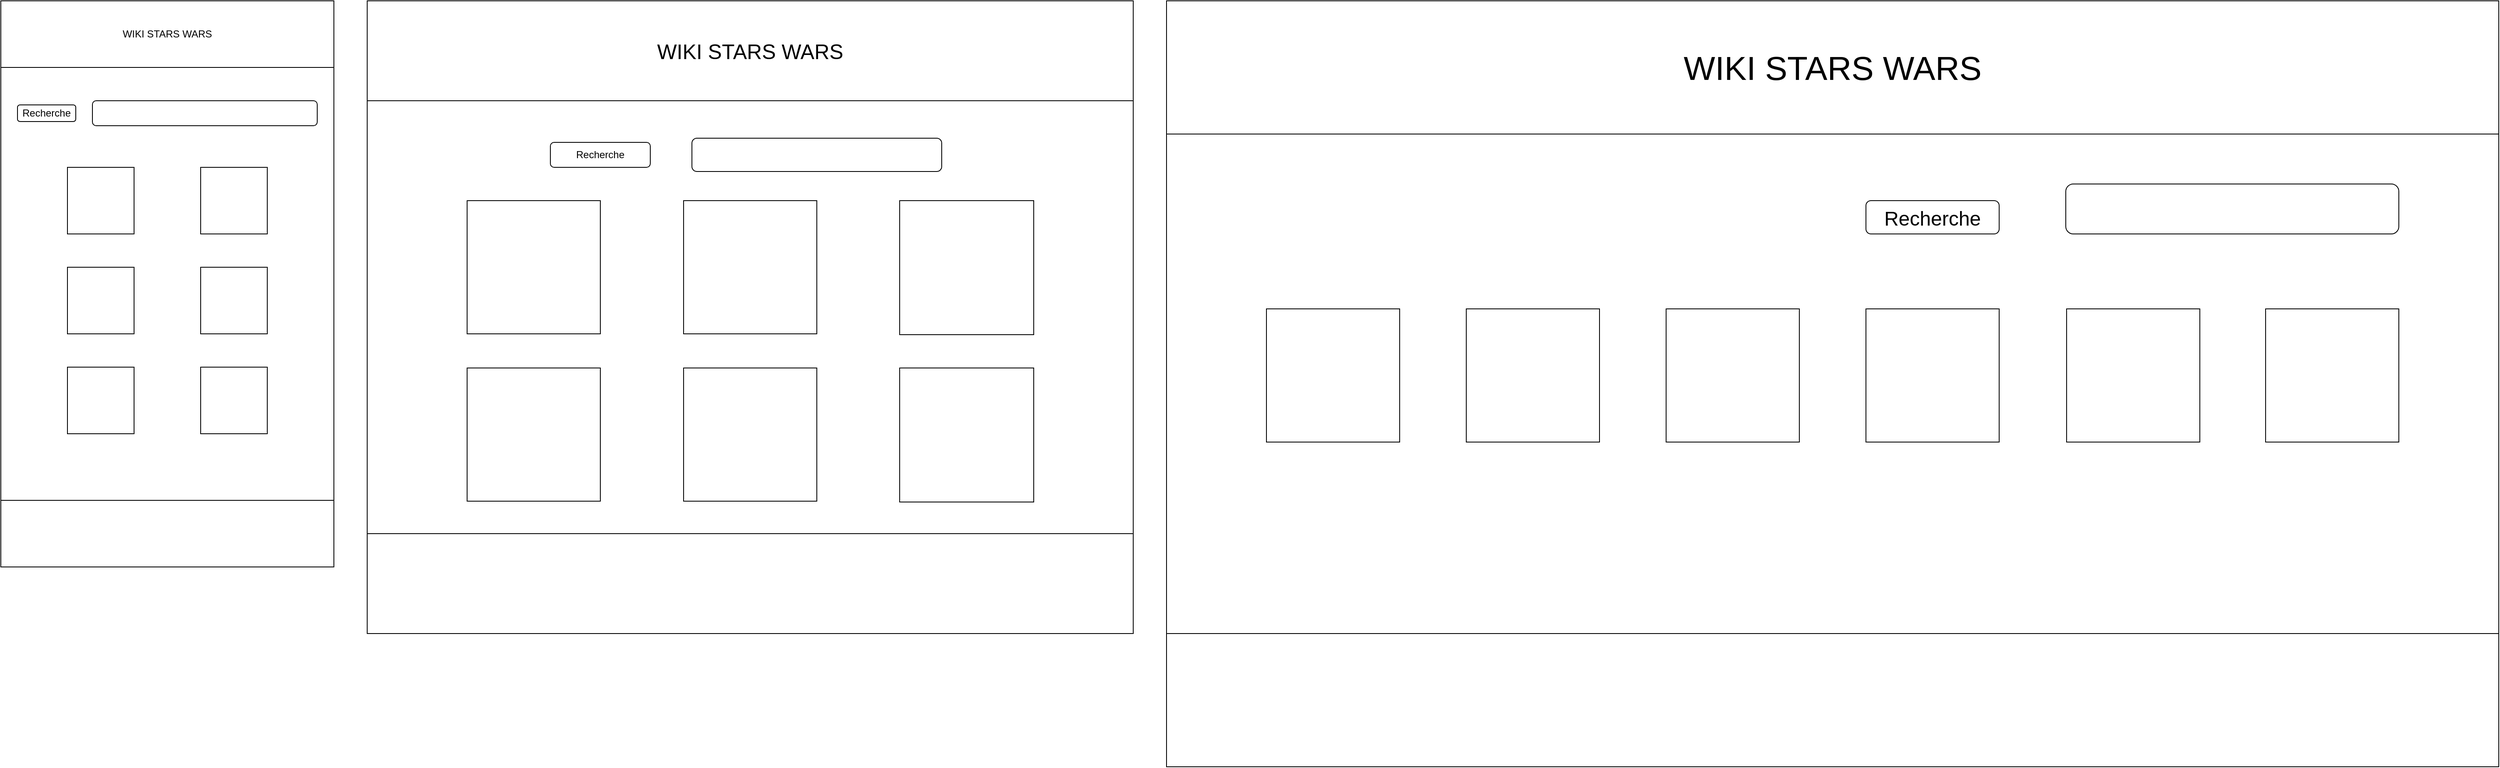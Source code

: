 <mxfile version="15.7.4"><diagram id="Acix2GqQyTmegYFglmYv" name="Page-1"><mxGraphModel dx="1977" dy="1285" grid="1" gridSize="10" guides="1" tooltips="1" connect="1" arrows="1" fold="1" page="1" pageScale="1" pageWidth="827" pageHeight="1169" math="0" shadow="0"><root><mxCell id="0"/><mxCell id="1" parent="0"/><mxCell id="OXNp2bdYjFDxsjmhyrJS-1" value="" style="rounded=0;whiteSpace=wrap;html=1;fillColor=none;" vertex="1" parent="1"><mxGeometry width="400" height="680" as="geometry"/></mxCell><mxCell id="OXNp2bdYjFDxsjmhyrJS-2" value="" style="rounded=0;whiteSpace=wrap;html=1;" vertex="1" parent="1"><mxGeometry width="400" height="80" as="geometry"/></mxCell><mxCell id="OXNp2bdYjFDxsjmhyrJS-3" value="WIKI STARS WARS" style="text;html=1;strokeColor=none;fillColor=none;align=center;verticalAlign=middle;whiteSpace=wrap;rounded=0;" vertex="1" parent="1"><mxGeometry x="145" y="25" width="110" height="30" as="geometry"/></mxCell><mxCell id="OXNp2bdYjFDxsjmhyrJS-4" value="" style="rounded=1;whiteSpace=wrap;html=1;" vertex="1" parent="1"><mxGeometry x="110" y="120" width="270" height="30" as="geometry"/></mxCell><mxCell id="OXNp2bdYjFDxsjmhyrJS-5" value="" style="rounded=1;whiteSpace=wrap;html=1;fillColor=default;" vertex="1" parent="1"><mxGeometry x="20" y="125" width="70" height="20" as="geometry"/></mxCell><mxCell id="OXNp2bdYjFDxsjmhyrJS-6" value="Recherche" style="text;html=1;strokeColor=none;fillColor=none;align=center;verticalAlign=middle;whiteSpace=wrap;rounded=0;" vertex="1" parent="1"><mxGeometry x="25" y="120" width="60" height="30" as="geometry"/></mxCell><mxCell id="OXNp2bdYjFDxsjmhyrJS-7" value="" style="whiteSpace=wrap;html=1;aspect=fixed;fillColor=none;" vertex="1" parent="1"><mxGeometry x="80" y="200" width="80" height="80" as="geometry"/></mxCell><mxCell id="OXNp2bdYjFDxsjmhyrJS-8" value="" style="whiteSpace=wrap;html=1;aspect=fixed;fillColor=none;" vertex="1" parent="1"><mxGeometry x="240" y="200" width="80" height="80" as="geometry"/></mxCell><mxCell id="OXNp2bdYjFDxsjmhyrJS-9" value="" style="whiteSpace=wrap;html=1;aspect=fixed;fillColor=none;" vertex="1" parent="1"><mxGeometry x="240" y="320" width="80" height="80" as="geometry"/></mxCell><mxCell id="OXNp2bdYjFDxsjmhyrJS-10" value="" style="whiteSpace=wrap;html=1;aspect=fixed;fillColor=none;" vertex="1" parent="1"><mxGeometry x="80" y="320" width="80" height="80" as="geometry"/></mxCell><mxCell id="OXNp2bdYjFDxsjmhyrJS-11" value="" style="whiteSpace=wrap;html=1;aspect=fixed;fillColor=none;" vertex="1" parent="1"><mxGeometry x="80" y="440" width="80" height="80" as="geometry"/></mxCell><mxCell id="OXNp2bdYjFDxsjmhyrJS-12" value="" style="whiteSpace=wrap;html=1;aspect=fixed;fillColor=none;" vertex="1" parent="1"><mxGeometry x="240" y="440" width="80" height="80" as="geometry"/></mxCell><mxCell id="OXNp2bdYjFDxsjmhyrJS-13" value="" style="rounded=0;whiteSpace=wrap;html=1;fillColor=default;" vertex="1" parent="1"><mxGeometry y="600" width="400" height="80" as="geometry"/></mxCell><mxCell id="OXNp2bdYjFDxsjmhyrJS-14" value="" style="rounded=0;whiteSpace=wrap;html=1;fillColor=none;" vertex="1" parent="1"><mxGeometry x="440" width="920" height="760" as="geometry"/></mxCell><mxCell id="OXNp2bdYjFDxsjmhyrJS-15" value="" style="rounded=0;whiteSpace=wrap;html=1;fillColor=default;" vertex="1" parent="1"><mxGeometry x="440" width="920" height="120" as="geometry"/></mxCell><mxCell id="OXNp2bdYjFDxsjmhyrJS-16" value="&lt;font style=&quot;font-size: 25px&quot;&gt;WIKI STARS WARS&lt;/font&gt;" style="text;html=1;strokeColor=none;fillColor=none;align=center;verticalAlign=middle;whiteSpace=wrap;rounded=0;" vertex="1" parent="1"><mxGeometry x="780" y="40" width="240" height="40" as="geometry"/></mxCell><mxCell id="OXNp2bdYjFDxsjmhyrJS-18" value="" style="whiteSpace=wrap;html=1;aspect=fixed;fillColor=none;" vertex="1" parent="1"><mxGeometry x="560" y="240" width="160" height="160" as="geometry"/></mxCell><mxCell id="OXNp2bdYjFDxsjmhyrJS-19" value="" style="whiteSpace=wrap;html=1;aspect=fixed;fillColor=none;" vertex="1" parent="1"><mxGeometry x="820" y="240" width="160" height="160" as="geometry"/></mxCell><mxCell id="OXNp2bdYjFDxsjmhyrJS-20" value="" style="whiteSpace=wrap;html=1;aspect=fixed;fillColor=none;" vertex="1" parent="1"><mxGeometry x="1079.5" y="240" width="161" height="161" as="geometry"/></mxCell><mxCell id="OXNp2bdYjFDxsjmhyrJS-21" value="" style="whiteSpace=wrap;html=1;aspect=fixed;fillColor=none;" vertex="1" parent="1"><mxGeometry x="560" y="441" width="160" height="160" as="geometry"/></mxCell><mxCell id="OXNp2bdYjFDxsjmhyrJS-22" value="" style="whiteSpace=wrap;html=1;aspect=fixed;fillColor=none;" vertex="1" parent="1"><mxGeometry x="820" y="441" width="160" height="160" as="geometry"/></mxCell><mxCell id="OXNp2bdYjFDxsjmhyrJS-23" value="" style="whiteSpace=wrap;html=1;aspect=fixed;fillColor=none;" vertex="1" parent="1"><mxGeometry x="1079.5" y="441" width="161" height="161" as="geometry"/></mxCell><mxCell id="OXNp2bdYjFDxsjmhyrJS-24" value="" style="rounded=0;whiteSpace=wrap;html=1;fillColor=default;" vertex="1" parent="1"><mxGeometry x="440" y="640" width="920" height="120" as="geometry"/></mxCell><mxCell id="OXNp2bdYjFDxsjmhyrJS-25" value="" style="rounded=1;whiteSpace=wrap;html=1;fillColor=default;" vertex="1" parent="1"><mxGeometry x="830" y="165" width="300" height="40" as="geometry"/></mxCell><mxCell id="OXNp2bdYjFDxsjmhyrJS-26" value="" style="rounded=1;whiteSpace=wrap;html=1;fillColor=default;" vertex="1" parent="1"><mxGeometry x="660" y="170" width="120" height="30" as="geometry"/></mxCell><mxCell id="OXNp2bdYjFDxsjmhyrJS-27" value="Recherche" style="text;html=1;strokeColor=none;fillColor=none;align=center;verticalAlign=middle;whiteSpace=wrap;rounded=0;" vertex="1" parent="1"><mxGeometry x="690" y="170" width="60" height="30" as="geometry"/></mxCell><mxCell id="OXNp2bdYjFDxsjmhyrJS-28" value="" style="rounded=0;whiteSpace=wrap;html=1;fontSize=25;fillColor=none;" vertex="1" parent="1"><mxGeometry x="1400" width="1600" height="920" as="geometry"/></mxCell><mxCell id="OXNp2bdYjFDxsjmhyrJS-29" value="" style="rounded=0;whiteSpace=wrap;html=1;fontSize=25;fillColor=default;" vertex="1" parent="1"><mxGeometry x="1400" width="1600" height="160" as="geometry"/></mxCell><mxCell id="OXNp2bdYjFDxsjmhyrJS-30" value="&lt;font style=&quot;font-size: 40px&quot;&gt;WIKI STARS WARS&lt;/font&gt;" style="text;html=1;strokeColor=none;fillColor=none;align=center;verticalAlign=middle;whiteSpace=wrap;rounded=0;fontSize=25;" vertex="1" parent="1"><mxGeometry x="1990" y="65" width="420" height="30" as="geometry"/></mxCell><mxCell id="OXNp2bdYjFDxsjmhyrJS-31" value="" style="rounded=0;whiteSpace=wrap;html=1;fontSize=40;fillColor=default;" vertex="1" parent="1"><mxGeometry x="1400" y="760" width="1600" height="160" as="geometry"/></mxCell><mxCell id="OXNp2bdYjFDxsjmhyrJS-32" value="" style="whiteSpace=wrap;html=1;aspect=fixed;fontSize=40;fillColor=none;" vertex="1" parent="1"><mxGeometry x="1520" y="370" width="160" height="160" as="geometry"/></mxCell><mxCell id="OXNp2bdYjFDxsjmhyrJS-33" value="" style="whiteSpace=wrap;html=1;aspect=fixed;fontSize=40;fillColor=none;" vertex="1" parent="1"><mxGeometry x="2240" y="370" width="160" height="160" as="geometry"/></mxCell><mxCell id="OXNp2bdYjFDxsjmhyrJS-34" value="" style="whiteSpace=wrap;html=1;aspect=fixed;fontSize=40;fillColor=none;" vertex="1" parent="1"><mxGeometry x="2000" y="370" width="160" height="160" as="geometry"/></mxCell><mxCell id="OXNp2bdYjFDxsjmhyrJS-35" value="" style="whiteSpace=wrap;html=1;aspect=fixed;fontSize=40;fillColor=none;" vertex="1" parent="1"><mxGeometry x="2481" y="370" width="160" height="160" as="geometry"/></mxCell><mxCell id="OXNp2bdYjFDxsjmhyrJS-36" value="" style="whiteSpace=wrap;html=1;aspect=fixed;fontSize=40;fillColor=none;" vertex="1" parent="1"><mxGeometry x="2720" y="370" width="160" height="160" as="geometry"/></mxCell><mxCell id="OXNp2bdYjFDxsjmhyrJS-37" value="" style="whiteSpace=wrap;html=1;aspect=fixed;fontSize=40;fillColor=none;" vertex="1" parent="1"><mxGeometry x="1760" y="370" width="160" height="160" as="geometry"/></mxCell><mxCell id="OXNp2bdYjFDxsjmhyrJS-38" value="" style="rounded=1;whiteSpace=wrap;html=1;fontSize=40;fillColor=default;" vertex="1" parent="1"><mxGeometry x="2480" y="220" width="400" height="60" as="geometry"/></mxCell><mxCell id="OXNp2bdYjFDxsjmhyrJS-39" value="" style="rounded=1;whiteSpace=wrap;html=1;fontSize=40;fillColor=default;" vertex="1" parent="1"><mxGeometry x="2240" y="240" width="160" height="40" as="geometry"/></mxCell><mxCell id="OXNp2bdYjFDxsjmhyrJS-40" value="&lt;font style=&quot;font-size: 24px&quot;&gt;Recherche&lt;/font&gt;" style="text;html=1;strokeColor=none;fillColor=none;align=center;verticalAlign=middle;whiteSpace=wrap;rounded=0;fontSize=40;" vertex="1" parent="1"><mxGeometry x="2290" y="240" width="60" height="30" as="geometry"/></mxCell></root></mxGraphModel></diagram></mxfile>